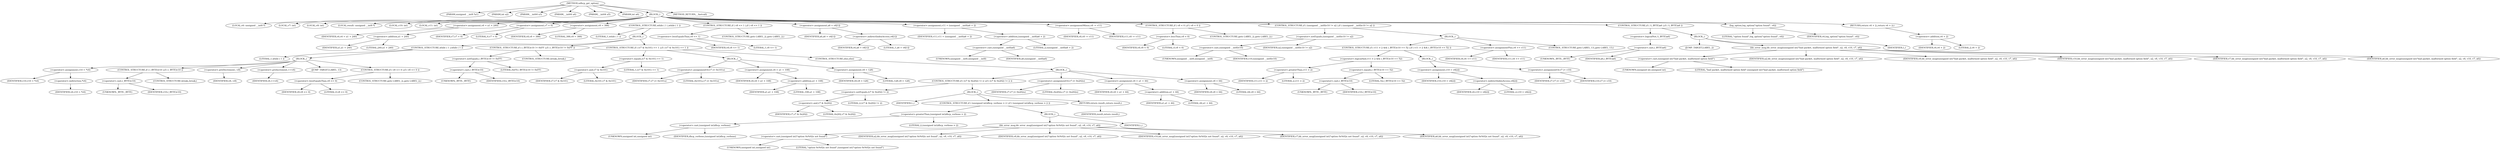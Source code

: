 digraph udhcp_get_option {  
"1000107" [label = "(METHOD,udhcp_get_option)" ]
"1000108" [label = "(PARAM,unsigned __int8 *a1)" ]
"1000109" [label = "(PARAM,int a2)" ]
"1000110" [label = "(PARAM,__int64 a3)" ]
"1000111" [label = "(PARAM,__int64 a4)" ]
"1000112" [label = "(PARAM,__int64 a5)" ]
"1000113" [label = "(PARAM,int a6)" ]
"1000114" [label = "(BLOCK,,)" ]
"1000115" [label = "(LOCAL,v6: unsigned __int8 *)" ]
"1000116" [label = "(LOCAL,v7: int)" ]
"1000117" [label = "(LOCAL,v8: int)" ]
"1000118" [label = "(LOCAL,result: unsigned __int8 *)" ]
"1000119" [label = "(LOCAL,v10: int)" ]
"1000120" [label = "(LOCAL,v11: int)" ]
"1000121" [label = "(<operator>.assignment,v6 = a1 + 240)" ]
"1000122" [label = "(IDENTIFIER,v6,v6 = a1 + 240)" ]
"1000123" [label = "(<operator>.addition,a1 + 240)" ]
"1000124" [label = "(IDENTIFIER,a1,a1 + 240)" ]
"1000125" [label = "(LITERAL,240,a1 + 240)" ]
"1000126" [label = "(<operator>.assignment,v7 = 0)" ]
"1000127" [label = "(IDENTIFIER,v7,v7 = 0)" ]
"1000128" [label = "(LITERAL,0,v7 = 0)" ]
"1000129" [label = "(<operator>.assignment,v8 = 388)" ]
"1000130" [label = "(IDENTIFIER,v8,v8 = 388)" ]
"1000131" [label = "(LITERAL,388,v8 = 388)" ]
"1000132" [label = "(CONTROL_STRUCTURE,while ( 1 ),while ( 1 ))" ]
"1000133" [label = "(LITERAL,1,while ( 1 ))" ]
"1000134" [label = "(BLOCK,,)" ]
"1000135" [label = "(CONTROL_STRUCTURE,while ( 1 ),while ( 1 ))" ]
"1000136" [label = "(LITERAL,1,while ( 1 ))" ]
"1000137" [label = "(BLOCK,,)" ]
"1000138" [label = "(<operator>.assignment,v10 = *v6)" ]
"1000139" [label = "(IDENTIFIER,v10,v10 = *v6)" ]
"1000140" [label = "(<operator>.indirection,*v6)" ]
"1000141" [label = "(IDENTIFIER,v6,v10 = *v6)" ]
"1000142" [label = "(CONTROL_STRUCTURE,if ( (_BYTE)v10 ),if ( (_BYTE)v10 ))" ]
"1000143" [label = "(<operator>.cast,(_BYTE)v10)" ]
"1000144" [label = "(UNKNOWN,_BYTE,_BYTE)" ]
"1000145" [label = "(IDENTIFIER,v10,(_BYTE)v10)" ]
"1000146" [label = "(CONTROL_STRUCTURE,break;,break;)" ]
"1000147" [label = "(<operator>.preDecrement,--v8)" ]
"1000148" [label = "(IDENTIFIER,v8,--v8)" ]
"1000149" [label = "(<operator>.preIncrement,++v6)" ]
"1000150" [label = "(IDENTIFIER,v6,++v6)" ]
"1000151" [label = "(JUMP_TARGET,LABEL_13)" ]
"1000152" [label = "(CONTROL_STRUCTURE,if ( v8 <= 0 ),if ( v8 <= 0 ))" ]
"1000153" [label = "(<operator>.lessEqualsThan,v8 <= 0)" ]
"1000154" [label = "(IDENTIFIER,v8,v8 <= 0)" ]
"1000155" [label = "(LITERAL,0,v8 <= 0)" ]
"1000156" [label = "(CONTROL_STRUCTURE,goto LABEL_2;,goto LABEL_2;)" ]
"1000157" [label = "(CONTROL_STRUCTURE,if ( (_BYTE)v10 != 0xFF ),if ( (_BYTE)v10 != 0xFF ))" ]
"1000158" [label = "(<operator>.notEquals,(_BYTE)v10 != 0xFF)" ]
"1000159" [label = "(<operator>.cast,(_BYTE)v10)" ]
"1000160" [label = "(UNKNOWN,_BYTE,_BYTE)" ]
"1000161" [label = "(IDENTIFIER,v10,(_BYTE)v10)" ]
"1000162" [label = "(LITERAL,0xFF,(_BYTE)v10 != 0xFF)" ]
"1000163" [label = "(CONTROL_STRUCTURE,break;,break;)" ]
"1000164" [label = "(CONTROL_STRUCTURE,if ( (v7 & 0x101) == 1 ),if ( (v7 & 0x101) == 1 ))" ]
"1000165" [label = "(<operator>.equals,(v7 & 0x101) == 1)" ]
"1000166" [label = "(<operator>.and,v7 & 0x101)" ]
"1000167" [label = "(IDENTIFIER,v7,v7 & 0x101)" ]
"1000168" [label = "(LITERAL,0x101,v7 & 0x101)" ]
"1000169" [label = "(LITERAL,1,(v7 & 0x101) == 1)" ]
"1000170" [label = "(BLOCK,,)" ]
"1000171" [label = "(<operators>.assignmentOr,v7 |= 0x101u)" ]
"1000172" [label = "(IDENTIFIER,v7,v7 |= 0x101u)" ]
"1000173" [label = "(LITERAL,0x101u,v7 |= 0x101u)" ]
"1000174" [label = "(<operator>.assignment,v6 = a1 + 108)" ]
"1000175" [label = "(IDENTIFIER,v6,v6 = a1 + 108)" ]
"1000176" [label = "(<operator>.addition,a1 + 108)" ]
"1000177" [label = "(IDENTIFIER,a1,a1 + 108)" ]
"1000178" [label = "(LITERAL,108,a1 + 108)" ]
"1000179" [label = "(<operator>.assignment,v8 = 128)" ]
"1000180" [label = "(IDENTIFIER,v8,v8 = 128)" ]
"1000181" [label = "(LITERAL,128,v8 = 128)" ]
"1000182" [label = "(CONTROL_STRUCTURE,else,else)" ]
"1000183" [label = "(BLOCK,,)" ]
"1000184" [label = "(CONTROL_STRUCTURE,if ( (v7 & 0x202) != 2 ),if ( (v7 & 0x202) != 2 ))" ]
"1000185" [label = "(<operator>.notEquals,(v7 & 0x202) != 2)" ]
"1000186" [label = "(<operator>.and,v7 & 0x202)" ]
"1000187" [label = "(IDENTIFIER,v7,v7 & 0x202)" ]
"1000188" [label = "(LITERAL,0x202,v7 & 0x202)" ]
"1000189" [label = "(LITERAL,2,(v7 & 0x202) != 2)" ]
"1000190" [label = "(BLOCK,,)" ]
"1000191" [label = "(IDENTIFIER,L,)" ]
"1000192" [label = "(CONTROL_STRUCTURE,if ( (unsigned int)dhcp_verbose > 2 ),if ( (unsigned int)dhcp_verbose > 2 ))" ]
"1000193" [label = "(<operator>.greaterThan,(unsigned int)dhcp_verbose > 2)" ]
"1000194" [label = "(<operator>.cast,(unsigned int)dhcp_verbose)" ]
"1000195" [label = "(UNKNOWN,unsigned int,unsigned int)" ]
"1000196" [label = "(IDENTIFIER,dhcp_verbose,(unsigned int)dhcp_verbose)" ]
"1000197" [label = "(LITERAL,2,(unsigned int)dhcp_verbose > 2)" ]
"1000198" [label = "(BLOCK,,)" ]
"1000199" [label = "(bb_error_msg,bb_error_msg((unsigned int)\"option 0x%02x not found\", a2, v8, v10, v7, a6))" ]
"1000200" [label = "(<operator>.cast,(unsigned int)\"option 0x%02x not found\")" ]
"1000201" [label = "(UNKNOWN,unsigned int,unsigned int)" ]
"1000202" [label = "(LITERAL,\"option 0x%02x not found\",(unsigned int)\"option 0x%02x not found\")" ]
"1000203" [label = "(IDENTIFIER,a2,bb_error_msg((unsigned int)\"option 0x%02x not found\", a2, v8, v10, v7, a6))" ]
"1000204" [label = "(IDENTIFIER,v8,bb_error_msg((unsigned int)\"option 0x%02x not found\", a2, v8, v10, v7, a6))" ]
"1000205" [label = "(IDENTIFIER,v10,bb_error_msg((unsigned int)\"option 0x%02x not found\", a2, v8, v10, v7, a6))" ]
"1000206" [label = "(IDENTIFIER,v7,bb_error_msg((unsigned int)\"option 0x%02x not found\", a2, v8, v10, v7, a6))" ]
"1000207" [label = "(IDENTIFIER,a6,bb_error_msg((unsigned int)\"option 0x%02x not found\", a2, v8, v10, v7, a6))" ]
"1000208" [label = "(IDENTIFIER,L,)" ]
"1000209" [label = "(RETURN,return result;,return result;)" ]
"1000210" [label = "(IDENTIFIER,result,return result;)" ]
"1000211" [label = "(<operators>.assignmentOr,v7 |= 0x202u)" ]
"1000212" [label = "(IDENTIFIER,v7,v7 |= 0x202u)" ]
"1000213" [label = "(LITERAL,0x202u,v7 |= 0x202u)" ]
"1000214" [label = "(<operator>.assignment,v6 = a1 + 44)" ]
"1000215" [label = "(IDENTIFIER,v6,v6 = a1 + 44)" ]
"1000216" [label = "(<operator>.addition,a1 + 44)" ]
"1000217" [label = "(IDENTIFIER,a1,a1 + 44)" ]
"1000218" [label = "(LITERAL,44,a1 + 44)" ]
"1000219" [label = "(<operator>.assignment,v8 = 64)" ]
"1000220" [label = "(IDENTIFIER,v8,v8 = 64)" ]
"1000221" [label = "(LITERAL,64,v8 = 64)" ]
"1000222" [label = "(CONTROL_STRUCTURE,if ( v8 <= 1 ),if ( v8 <= 1 ))" ]
"1000223" [label = "(<operator>.lessEqualsThan,v8 <= 1)" ]
"1000224" [label = "(IDENTIFIER,v8,v8 <= 1)" ]
"1000225" [label = "(LITERAL,1,v8 <= 1)" ]
"1000226" [label = "(CONTROL_STRUCTURE,goto LABEL_2;,goto LABEL_2;)" ]
"1000227" [label = "(<operator>.assignment,a6 = v6[1])" ]
"1000228" [label = "(IDENTIFIER,a6,a6 = v6[1])" ]
"1000229" [label = "(<operator>.indirectIndexAccess,v6[1])" ]
"1000230" [label = "(IDENTIFIER,v6,a6 = v6[1])" ]
"1000231" [label = "(LITERAL,1,a6 = v6[1])" ]
"1000232" [label = "(<operator>.assignment,v11 = (unsigned __int8)a6 + 2)" ]
"1000233" [label = "(IDENTIFIER,v11,v11 = (unsigned __int8)a6 + 2)" ]
"1000234" [label = "(<operator>.addition,(unsigned __int8)a6 + 2)" ]
"1000235" [label = "(<operator>.cast,(unsigned __int8)a6)" ]
"1000236" [label = "(UNKNOWN,unsigned __int8,unsigned __int8)" ]
"1000237" [label = "(IDENTIFIER,a6,(unsigned __int8)a6)" ]
"1000238" [label = "(LITERAL,2,(unsigned __int8)a6 + 2)" ]
"1000239" [label = "(<operator>.assignmentMinus,v8 -= v11)" ]
"1000240" [label = "(IDENTIFIER,v8,v8 -= v11)" ]
"1000241" [label = "(IDENTIFIER,v11,v8 -= v11)" ]
"1000242" [label = "(CONTROL_STRUCTURE,if ( v8 < 0 ),if ( v8 < 0 ))" ]
"1000243" [label = "(<operator>.lessThan,v8 < 0)" ]
"1000244" [label = "(IDENTIFIER,v8,v8 < 0)" ]
"1000245" [label = "(LITERAL,0,v8 < 0)" ]
"1000246" [label = "(CONTROL_STRUCTURE,goto LABEL_2;,goto LABEL_2;)" ]
"1000247" [label = "(CONTROL_STRUCTURE,if ( (unsigned __int8)v10 != a2 ),if ( (unsigned __int8)v10 != a2 ))" ]
"1000248" [label = "(<operator>.notEquals,(unsigned __int8)v10 != a2)" ]
"1000249" [label = "(<operator>.cast,(unsigned __int8)v10)" ]
"1000250" [label = "(UNKNOWN,unsigned __int8,unsigned __int8)" ]
"1000251" [label = "(IDENTIFIER,v10,(unsigned __int8)v10)" ]
"1000252" [label = "(IDENTIFIER,a2,(unsigned __int8)v10 != a2)" ]
"1000253" [label = "(BLOCK,,)" ]
"1000254" [label = "(CONTROL_STRUCTURE,if ( v11 > 2 && (_BYTE)v10 == 52 ),if ( v11 > 2 && (_BYTE)v10 == 52 ))" ]
"1000255" [label = "(<operator>.logicalAnd,v11 > 2 && (_BYTE)v10 == 52)" ]
"1000256" [label = "(<operator>.greaterThan,v11 > 2)" ]
"1000257" [label = "(IDENTIFIER,v11,v11 > 2)" ]
"1000258" [label = "(LITERAL,2,v11 > 2)" ]
"1000259" [label = "(<operator>.equals,(_BYTE)v10 == 52)" ]
"1000260" [label = "(<operator>.cast,(_BYTE)v10)" ]
"1000261" [label = "(UNKNOWN,_BYTE,_BYTE)" ]
"1000262" [label = "(IDENTIFIER,v10,(_BYTE)v10)" ]
"1000263" [label = "(LITERAL,52,(_BYTE)v10 == 52)" ]
"1000264" [label = "(BLOCK,,)" ]
"1000265" [label = "(<operator>.assignment,v10 = v6[2])" ]
"1000266" [label = "(IDENTIFIER,v10,v10 = v6[2])" ]
"1000267" [label = "(<operator>.indirectIndexAccess,v6[2])" ]
"1000268" [label = "(IDENTIFIER,v6,v10 = v6[2])" ]
"1000269" [label = "(LITERAL,2,v10 = v6[2])" ]
"1000270" [label = "(<operators>.assignmentOr,v7 |= v10)" ]
"1000271" [label = "(IDENTIFIER,v7,v7 |= v10)" ]
"1000272" [label = "(IDENTIFIER,v10,v7 |= v10)" ]
"1000273" [label = "(<operator>.assignmentPlus,v6 += v11)" ]
"1000274" [label = "(IDENTIFIER,v6,v6 += v11)" ]
"1000275" [label = "(IDENTIFIER,v11,v6 += v11)" ]
"1000276" [label = "(CONTROL_STRUCTURE,goto LABEL_13;,goto LABEL_13;)" ]
"1000277" [label = "(CONTROL_STRUCTURE,if ( !(_BYTE)a6 ),if ( !(_BYTE)a6 ))" ]
"1000278" [label = "(<operator>.logicalNot,!(_BYTE)a6)" ]
"1000279" [label = "(<operator>.cast,(_BYTE)a6)" ]
"1000280" [label = "(UNKNOWN,_BYTE,_BYTE)" ]
"1000281" [label = "(IDENTIFIER,a6,(_BYTE)a6)" ]
"1000282" [label = "(BLOCK,,)" ]
"1000283" [label = "(JUMP_TARGET,LABEL_2)" ]
"1000284" [label = "(bb_error_msg,bb_error_msg((unsigned int)\"bad packet, malformed option field\", a2, v8, v10, v7, a6))" ]
"1000285" [label = "(<operator>.cast,(unsigned int)\"bad packet, malformed option field\")" ]
"1000286" [label = "(UNKNOWN,unsigned int,unsigned int)" ]
"1000287" [label = "(LITERAL,\"bad packet, malformed option field\",(unsigned int)\"bad packet, malformed option field\")" ]
"1000288" [label = "(IDENTIFIER,a2,bb_error_msg((unsigned int)\"bad packet, malformed option field\", a2, v8, v10, v7, a6))" ]
"1000289" [label = "(IDENTIFIER,v8,bb_error_msg((unsigned int)\"bad packet, malformed option field\", a2, v8, v10, v7, a6))" ]
"1000290" [label = "(IDENTIFIER,v10,bb_error_msg((unsigned int)\"bad packet, malformed option field\", a2, v8, v10, v7, a6))" ]
"1000291" [label = "(IDENTIFIER,v7,bb_error_msg((unsigned int)\"bad packet, malformed option field\", a2, v8, v10, v7, a6))" ]
"1000292" [label = "(IDENTIFIER,a6,bb_error_msg((unsigned int)\"bad packet, malformed option field\", a2, v8, v10, v7, a6))" ]
"1000293" [label = "(IDENTIFIER,L,)" ]
"1000294" [label = "(log_option,log_option(\"option found\", v6))" ]
"1000295" [label = "(LITERAL,\"option found\",log_option(\"option found\", v6))" ]
"1000296" [label = "(IDENTIFIER,v6,log_option(\"option found\", v6))" ]
"1000297" [label = "(RETURN,return v6 + 2;,return v6 + 2;)" ]
"1000298" [label = "(<operator>.addition,v6 + 2)" ]
"1000299" [label = "(IDENTIFIER,v6,v6 + 2)" ]
"1000300" [label = "(LITERAL,2,v6 + 2)" ]
"1000301" [label = "(METHOD_RETURN,__fastcall)" ]
  "1000107" -> "1000108" 
  "1000107" -> "1000109" 
  "1000107" -> "1000110" 
  "1000107" -> "1000111" 
  "1000107" -> "1000112" 
  "1000107" -> "1000113" 
  "1000107" -> "1000114" 
  "1000107" -> "1000301" 
  "1000114" -> "1000115" 
  "1000114" -> "1000116" 
  "1000114" -> "1000117" 
  "1000114" -> "1000118" 
  "1000114" -> "1000119" 
  "1000114" -> "1000120" 
  "1000114" -> "1000121" 
  "1000114" -> "1000126" 
  "1000114" -> "1000129" 
  "1000114" -> "1000132" 
  "1000114" -> "1000222" 
  "1000114" -> "1000227" 
  "1000114" -> "1000232" 
  "1000114" -> "1000239" 
  "1000114" -> "1000242" 
  "1000114" -> "1000247" 
  "1000114" -> "1000277" 
  "1000114" -> "1000294" 
  "1000114" -> "1000297" 
  "1000121" -> "1000122" 
  "1000121" -> "1000123" 
  "1000123" -> "1000124" 
  "1000123" -> "1000125" 
  "1000126" -> "1000127" 
  "1000126" -> "1000128" 
  "1000129" -> "1000130" 
  "1000129" -> "1000131" 
  "1000132" -> "1000133" 
  "1000132" -> "1000134" 
  "1000134" -> "1000135" 
  "1000134" -> "1000157" 
  "1000134" -> "1000164" 
  "1000135" -> "1000136" 
  "1000135" -> "1000137" 
  "1000137" -> "1000138" 
  "1000137" -> "1000142" 
  "1000137" -> "1000147" 
  "1000137" -> "1000149" 
  "1000137" -> "1000151" 
  "1000137" -> "1000152" 
  "1000138" -> "1000139" 
  "1000138" -> "1000140" 
  "1000140" -> "1000141" 
  "1000142" -> "1000143" 
  "1000142" -> "1000146" 
  "1000143" -> "1000144" 
  "1000143" -> "1000145" 
  "1000147" -> "1000148" 
  "1000149" -> "1000150" 
  "1000152" -> "1000153" 
  "1000152" -> "1000156" 
  "1000153" -> "1000154" 
  "1000153" -> "1000155" 
  "1000157" -> "1000158" 
  "1000157" -> "1000163" 
  "1000158" -> "1000159" 
  "1000158" -> "1000162" 
  "1000159" -> "1000160" 
  "1000159" -> "1000161" 
  "1000164" -> "1000165" 
  "1000164" -> "1000170" 
  "1000164" -> "1000182" 
  "1000165" -> "1000166" 
  "1000165" -> "1000169" 
  "1000166" -> "1000167" 
  "1000166" -> "1000168" 
  "1000170" -> "1000171" 
  "1000170" -> "1000174" 
  "1000170" -> "1000179" 
  "1000171" -> "1000172" 
  "1000171" -> "1000173" 
  "1000174" -> "1000175" 
  "1000174" -> "1000176" 
  "1000176" -> "1000177" 
  "1000176" -> "1000178" 
  "1000179" -> "1000180" 
  "1000179" -> "1000181" 
  "1000182" -> "1000183" 
  "1000183" -> "1000184" 
  "1000183" -> "1000211" 
  "1000183" -> "1000214" 
  "1000183" -> "1000219" 
  "1000184" -> "1000185" 
  "1000184" -> "1000190" 
  "1000185" -> "1000186" 
  "1000185" -> "1000189" 
  "1000186" -> "1000187" 
  "1000186" -> "1000188" 
  "1000190" -> "1000191" 
  "1000190" -> "1000192" 
  "1000190" -> "1000209" 
  "1000192" -> "1000193" 
  "1000192" -> "1000198" 
  "1000193" -> "1000194" 
  "1000193" -> "1000197" 
  "1000194" -> "1000195" 
  "1000194" -> "1000196" 
  "1000198" -> "1000199" 
  "1000198" -> "1000208" 
  "1000199" -> "1000200" 
  "1000199" -> "1000203" 
  "1000199" -> "1000204" 
  "1000199" -> "1000205" 
  "1000199" -> "1000206" 
  "1000199" -> "1000207" 
  "1000200" -> "1000201" 
  "1000200" -> "1000202" 
  "1000209" -> "1000210" 
  "1000211" -> "1000212" 
  "1000211" -> "1000213" 
  "1000214" -> "1000215" 
  "1000214" -> "1000216" 
  "1000216" -> "1000217" 
  "1000216" -> "1000218" 
  "1000219" -> "1000220" 
  "1000219" -> "1000221" 
  "1000222" -> "1000223" 
  "1000222" -> "1000226" 
  "1000223" -> "1000224" 
  "1000223" -> "1000225" 
  "1000227" -> "1000228" 
  "1000227" -> "1000229" 
  "1000229" -> "1000230" 
  "1000229" -> "1000231" 
  "1000232" -> "1000233" 
  "1000232" -> "1000234" 
  "1000234" -> "1000235" 
  "1000234" -> "1000238" 
  "1000235" -> "1000236" 
  "1000235" -> "1000237" 
  "1000239" -> "1000240" 
  "1000239" -> "1000241" 
  "1000242" -> "1000243" 
  "1000242" -> "1000246" 
  "1000243" -> "1000244" 
  "1000243" -> "1000245" 
  "1000247" -> "1000248" 
  "1000247" -> "1000253" 
  "1000248" -> "1000249" 
  "1000248" -> "1000252" 
  "1000249" -> "1000250" 
  "1000249" -> "1000251" 
  "1000253" -> "1000254" 
  "1000253" -> "1000273" 
  "1000253" -> "1000276" 
  "1000254" -> "1000255" 
  "1000254" -> "1000264" 
  "1000255" -> "1000256" 
  "1000255" -> "1000259" 
  "1000256" -> "1000257" 
  "1000256" -> "1000258" 
  "1000259" -> "1000260" 
  "1000259" -> "1000263" 
  "1000260" -> "1000261" 
  "1000260" -> "1000262" 
  "1000264" -> "1000265" 
  "1000264" -> "1000270" 
  "1000265" -> "1000266" 
  "1000265" -> "1000267" 
  "1000267" -> "1000268" 
  "1000267" -> "1000269" 
  "1000270" -> "1000271" 
  "1000270" -> "1000272" 
  "1000273" -> "1000274" 
  "1000273" -> "1000275" 
  "1000277" -> "1000278" 
  "1000277" -> "1000282" 
  "1000278" -> "1000279" 
  "1000279" -> "1000280" 
  "1000279" -> "1000281" 
  "1000282" -> "1000283" 
  "1000282" -> "1000284" 
  "1000282" -> "1000293" 
  "1000284" -> "1000285" 
  "1000284" -> "1000288" 
  "1000284" -> "1000289" 
  "1000284" -> "1000290" 
  "1000284" -> "1000291" 
  "1000284" -> "1000292" 
  "1000285" -> "1000286" 
  "1000285" -> "1000287" 
  "1000294" -> "1000295" 
  "1000294" -> "1000296" 
  "1000297" -> "1000298" 
  "1000298" -> "1000299" 
  "1000298" -> "1000300" 
}
